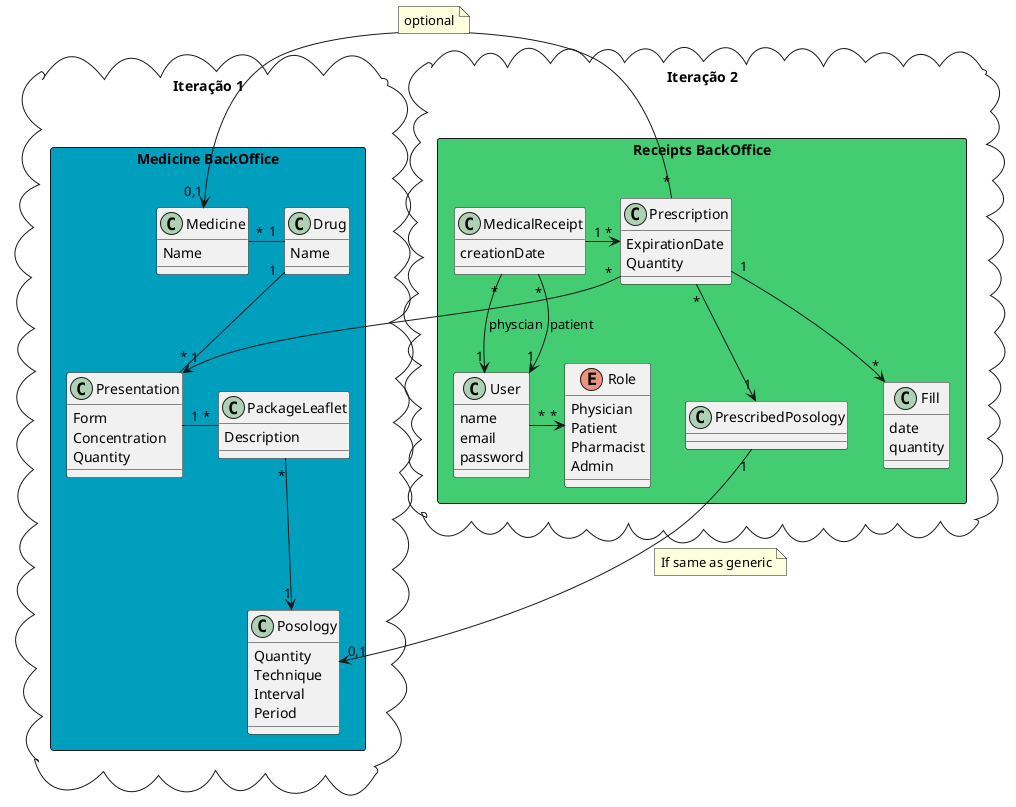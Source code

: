 @startuml "dm_it2_global"

' ### [ITERAÇÃO 1] ###
package "Iteração 1\n" <<cloud>> {
    package "Medicine BackOffice"  <<rectangle>> #009FBD {

        class Medicine {
            Name
        }
        class Drug {
            Name
        }
        class Presentation {
            Form
            Concentration
            Quantity
        }
        class Posology {
            Quantity
            Technique
            Interval
            Period
        }
        class PackageLeaflet {
            Description
        }
    }
}

' ### [ITERAÇÃO 2] ###
package "Iteração 2\n" <<cloud>> {
    package "Receipts BackOffice" <<rectangle>> #43CC72 {

        class User {
            name
            email
            password
        }
        enum Role {
            Physician
            Patient
            Pharmacist
            Admin
        }
        class Prescription {
            ExpirationDate
            Quantity
        }
        class MedicalReceipt {
            creationDate
        }
        class PrescribedPosology
        class Fill {
            date
            quantity
        }
    }
}

' ### [NOTES] ###

' ### [RELATIONS] ###
MedicalReceipt "*" --> "1" User : physcian
MedicalReceipt "*" --> "1" User : patient
User "*" -> "*" Role
MedicalReceipt "1" -> "*" Prescription
Prescription "*" --> "1" Presentation
Medicine "*" - "1" Drug
Drug "1" -- "*" Presentation
Prescription "*" -> "0,1" Medicine
note on link: optional

Prescription "1" --> "*" Fill
Prescription "*" --> "1" PrescribedPosology
Presentation "1" - "*" PackageLeaflet
PackageLeaflet "*" --> "1" Posology
PrescribedPosology "1" --> "0,1" Posology
note on link : If same as generic

@enduml